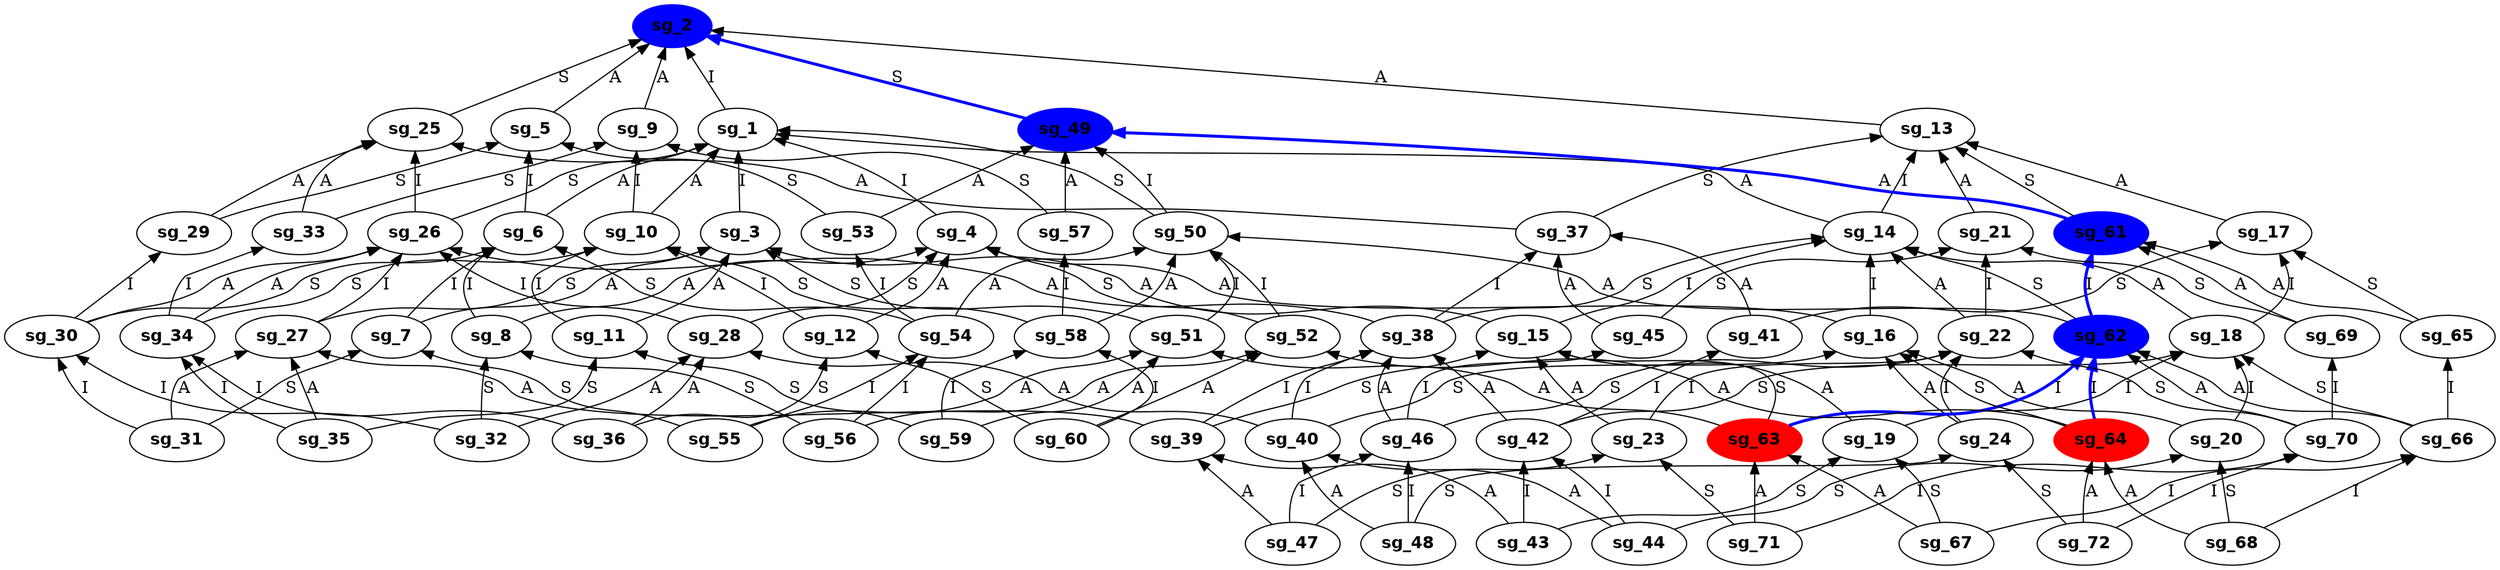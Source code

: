 digraph G {
rankdir = BT;
sg_1[shape=ellipse, fontname="Helvetica-Bold"];
sg_2[shape=ellipse, fontname="Helvetica-Bold", style = filled, color=blue];
sg_3[shape=ellipse, fontname="Helvetica-Bold"];
sg_4[shape=ellipse, fontname="Helvetica-Bold"];
sg_5[shape=ellipse, fontname="Helvetica-Bold"];
sg_6[shape=ellipse, fontname="Helvetica-Bold"];
sg_7[shape=ellipse, fontname="Helvetica-Bold"];
sg_8[shape=ellipse, fontname="Helvetica-Bold"];
sg_9[shape=ellipse, fontname="Helvetica-Bold"];
sg_10[shape=ellipse, fontname="Helvetica-Bold"];
sg_11[shape=ellipse, fontname="Helvetica-Bold"];
sg_12[shape=ellipse, fontname="Helvetica-Bold"];
sg_13[shape=ellipse, fontname="Helvetica-Bold"];
sg_14[shape=ellipse, fontname="Helvetica-Bold"];
sg_15[shape=ellipse, fontname="Helvetica-Bold"];
sg_16[shape=ellipse, fontname="Helvetica-Bold"];
sg_17[shape=ellipse, fontname="Helvetica-Bold"];
sg_18[shape=ellipse, fontname="Helvetica-Bold"];
sg_19[shape=ellipse, fontname="Helvetica-Bold"];
sg_20[shape=ellipse, fontname="Helvetica-Bold"];
sg_21[shape=ellipse, fontname="Helvetica-Bold"];
sg_22[shape=ellipse, fontname="Helvetica-Bold"];
sg_23[shape=ellipse, fontname="Helvetica-Bold"];
sg_24[shape=ellipse, fontname="Helvetica-Bold"];
sg_25[shape=ellipse, fontname="Helvetica-Bold"];
sg_26[shape=ellipse, fontname="Helvetica-Bold"];
sg_27[shape=ellipse, fontname="Helvetica-Bold"];
sg_28[shape=ellipse, fontname="Helvetica-Bold"];
sg_29[shape=ellipse, fontname="Helvetica-Bold"];
sg_30[shape=ellipse, fontname="Helvetica-Bold"];
sg_31[shape=ellipse, fontname="Helvetica-Bold"];
sg_32[shape=ellipse, fontname="Helvetica-Bold"];
sg_33[shape=ellipse, fontname="Helvetica-Bold"];
sg_34[shape=ellipse, fontname="Helvetica-Bold"];
sg_35[shape=ellipse, fontname="Helvetica-Bold"];
sg_36[shape=ellipse, fontname="Helvetica-Bold"];
sg_37[shape=ellipse, fontname="Helvetica-Bold"];
sg_38[shape=ellipse, fontname="Helvetica-Bold"];
sg_39[shape=ellipse, fontname="Helvetica-Bold"];
sg_40[shape=ellipse, fontname="Helvetica-Bold"];
sg_41[shape=ellipse, fontname="Helvetica-Bold"];
sg_42[shape=ellipse, fontname="Helvetica-Bold"];
sg_43[shape=ellipse, fontname="Helvetica-Bold"];
sg_44[shape=ellipse, fontname="Helvetica-Bold"];
sg_45[shape=ellipse, fontname="Helvetica-Bold"];
sg_46[shape=ellipse, fontname="Helvetica-Bold"];
sg_47[shape=ellipse, fontname="Helvetica-Bold"];
sg_48[shape=ellipse, fontname="Helvetica-Bold"];
sg_49[shape=ellipse, fontname="Helvetica-Bold", style = filled, color=blue];
sg_50[shape=ellipse, fontname="Helvetica-Bold"];
sg_51[shape=ellipse, fontname="Helvetica-Bold"];
sg_52[shape=ellipse, fontname="Helvetica-Bold"];
sg_53[shape=ellipse, fontname="Helvetica-Bold"];
sg_54[shape=ellipse, fontname="Helvetica-Bold"];
sg_55[shape=ellipse, fontname="Helvetica-Bold"];
sg_56[shape=ellipse, fontname="Helvetica-Bold"];
sg_57[shape=ellipse, fontname="Helvetica-Bold"];
sg_58[shape=ellipse, fontname="Helvetica-Bold"];
sg_59[shape=ellipse, fontname="Helvetica-Bold"];
sg_60[shape=ellipse, fontname="Helvetica-Bold"];
sg_61[shape=ellipse, fontname="Helvetica-Bold", style = filled, color=blue];
sg_62[shape=ellipse, fontname="Helvetica-Bold", style = filled, color=blue];
sg_63[shape=ellipse, fontname="Helvetica-Bold", style = filled, color = red];
sg_64[shape=ellipse, fontname="Helvetica-Bold", style = filled, color = red];
sg_65[shape=ellipse, fontname="Helvetica-Bold"];
sg_66[shape=ellipse, fontname="Helvetica-Bold"];
sg_67[shape=ellipse, fontname="Helvetica-Bold"];
sg_68[shape=ellipse, fontname="Helvetica-Bold"];
sg_69[shape=ellipse, fontname="Helvetica-Bold"];
sg_70[shape=ellipse, fontname="Helvetica-Bold"];
sg_71[shape=ellipse, fontname="Helvetica-Bold"];
sg_72[shape=ellipse, fontname="Helvetica-Bold"];
sg_1 -> sg_2[label="I"];
sg_3 -> sg_1[label="I"];
sg_4 -> sg_1[label="I"];
sg_5 -> sg_2[label="A"];
sg_6 -> sg_1[label="A"];
sg_6 -> sg_5[label="I"];
sg_7 -> sg_3[label="A"];
sg_7 -> sg_6[label="I"];
sg_8 -> sg_4[label="A"];
sg_8 -> sg_6[label="I"];
sg_9 -> sg_2[label="A"];
sg_10 -> sg_1[label="A"];
sg_10 -> sg_9[label="I"];
sg_11 -> sg_3[label="A"];
sg_11 -> sg_10[label="I"];
sg_12 -> sg_4[label="A"];
sg_12 -> sg_10[label="I"];
sg_13 -> sg_2[label="A"];
sg_14 -> sg_1[label="A"];
sg_14 -> sg_13[label="I"];
sg_15 -> sg_3[label="A"];
sg_15 -> sg_14[label="I"];
sg_16 -> sg_4[label="A"];
sg_16 -> sg_14[label="I"];
sg_17 -> sg_13[label="A"];
sg_18 -> sg_14[label="A"];
sg_18 -> sg_17[label="I"];
sg_19 -> sg_15[label="A"];
sg_19 -> sg_18[label="I"];
sg_20 -> sg_16[label="A"];
sg_20 -> sg_18[label="I"];
sg_21 -> sg_13[label="A"];
sg_22 -> sg_14[label="A"];
sg_22 -> sg_21[label="I"];
sg_23 -> sg_15[label="A"];
sg_23 -> sg_22[label="I"];
sg_24 -> sg_16[label="A"];
sg_24 -> sg_22[label="I"];
sg_25 -> sg_2[label="S"];
sg_26 -> sg_1[label="S"];
sg_26 -> sg_25[label="I"];
sg_27 -> sg_3[label="S"];
sg_27 -> sg_26[label="I"];
sg_28 -> sg_4[label="S"];
sg_28 -> sg_26[label="I"];
sg_29 -> sg_5[label="S"];
sg_29 -> sg_25[label="A"];
sg_30 -> sg_6[label="S"];
sg_30 -> sg_26[label="A"];
sg_30 -> sg_29[label="I"];
sg_31 -> sg_7[label="S"];
sg_31 -> sg_27[label="A"];
sg_31 -> sg_30[label="I"];
sg_32 -> sg_8[label="S"];
sg_32 -> sg_28[label="A"];
sg_32 -> sg_30[label="I"];
sg_33 -> sg_9[label="S"];
sg_33 -> sg_25[label="A"];
sg_34 -> sg_10[label="S"];
sg_34 -> sg_26[label="A"];
sg_34 -> sg_33[label="I"];
sg_35 -> sg_11[label="S"];
sg_35 -> sg_27[label="A"];
sg_35 -> sg_34[label="I"];
sg_36 -> sg_12[label="S"];
sg_36 -> sg_28[label="A"];
sg_36 -> sg_34[label="I"];
sg_37 -> sg_13[label="S"];
sg_37 -> sg_25[label="A"];
sg_38 -> sg_14[label="S"];
sg_38 -> sg_26[label="A"];
sg_38 -> sg_37[label="I"];
sg_39 -> sg_15[label="S"];
sg_39 -> sg_27[label="A"];
sg_39 -> sg_38[label="I"];
sg_40 -> sg_16[label="S"];
sg_40 -> sg_28[label="A"];
sg_40 -> sg_38[label="I"];
sg_41 -> sg_17[label="S"];
sg_41 -> sg_37[label="A"];
sg_42 -> sg_18[label="S"];
sg_42 -> sg_38[label="A"];
sg_42 -> sg_41[label="I"];
sg_43 -> sg_19[label="S"];
sg_43 -> sg_39[label="A"];
sg_43 -> sg_42[label="I"];
sg_44 -> sg_20[label="S"];
sg_44 -> sg_40[label="A"];
sg_44 -> sg_42[label="I"];
sg_45 -> sg_21[label="S"];
sg_45 -> sg_37[label="A"];
sg_46 -> sg_22[label="S"];
sg_46 -> sg_38[label="A"];
sg_46 -> sg_45[label="I"];
sg_47 -> sg_23[label="S"];
sg_47 -> sg_39[label="A"];
sg_47 -> sg_46[label="I"];
sg_48 -> sg_24[label="S"];
sg_48 -> sg_40[label="A"];
sg_48 -> sg_46[label="I"];
sg_49 -> sg_2[label="S", penwidth = 2.5, color=blue];
sg_50 -> sg_1[label="S"];
sg_50 -> sg_49[label="I"];
sg_51 -> sg_3[label="S"];
sg_51 -> sg_50[label="I"];
sg_52 -> sg_4[label="S"];
sg_52 -> sg_50[label="I"];
sg_53 -> sg_5[label="S"];
sg_53 -> sg_49[label="A"];
sg_54 -> sg_6[label="S"];
sg_54 -> sg_50[label="A"];
sg_54 -> sg_53[label="I"];
sg_55 -> sg_7[label="S"];
sg_55 -> sg_51[label="A"];
sg_55 -> sg_54[label="I"];
sg_56 -> sg_8[label="S"];
sg_56 -> sg_52[label="A"];
sg_56 -> sg_54[label="I"];
sg_57 -> sg_9[label="S"];
sg_57 -> sg_49[label="A"];
sg_58 -> sg_10[label="S"];
sg_58 -> sg_50[label="A"];
sg_58 -> sg_57[label="I"];
sg_59 -> sg_11[label="S"];
sg_59 -> sg_51[label="A"];
sg_59 -> sg_58[label="I"];
sg_60 -> sg_12[label="S"];
sg_60 -> sg_52[label="A"];
sg_60 -> sg_58[label="I"];
sg_61 -> sg_13[label="S"];
sg_61 -> sg_49[label="A", penwidth = 2.5, color=blue];
sg_62 -> sg_14[label="S"];
sg_62 -> sg_50[label="A"];
sg_62 -> sg_61[label="I", penwidth = 2.5, color=blue];
sg_63 -> sg_15[label="S"];
sg_63 -> sg_51[label="A"];
sg_63 -> sg_62[label="I", penwidth = 2.5, color=blue];
sg_64 -> sg_16[label="S"];
sg_64 -> sg_52[label="A"];
sg_64 -> sg_62[label="I", penwidth = 2.5, color=blue];
sg_65 -> sg_17[label="S"];
sg_65 -> sg_61[label="A"];
sg_66 -> sg_18[label="S"];
sg_66 -> sg_62[label="A"];
sg_66 -> sg_65[label="I"];
sg_67 -> sg_19[label="S"];
sg_67 -> sg_63[label="A"];
sg_67 -> sg_66[label="I"];
sg_68 -> sg_20[label="S"];
sg_68 -> sg_64[label="A"];
sg_68 -> sg_66[label="I"];
sg_69 -> sg_21[label="S"];
sg_69 -> sg_61[label="A"];
sg_70 -> sg_22[label="S"];
sg_70 -> sg_62[label="A"];
sg_70 -> sg_69[label="I"];
sg_71 -> sg_23[label="S"];
sg_71 -> sg_63[label="A"];
sg_71 -> sg_70[label="I"];
sg_72 -> sg_24[label="S"];
sg_72 -> sg_64[label="A"];
sg_72 -> sg_70[label="I"];
}
